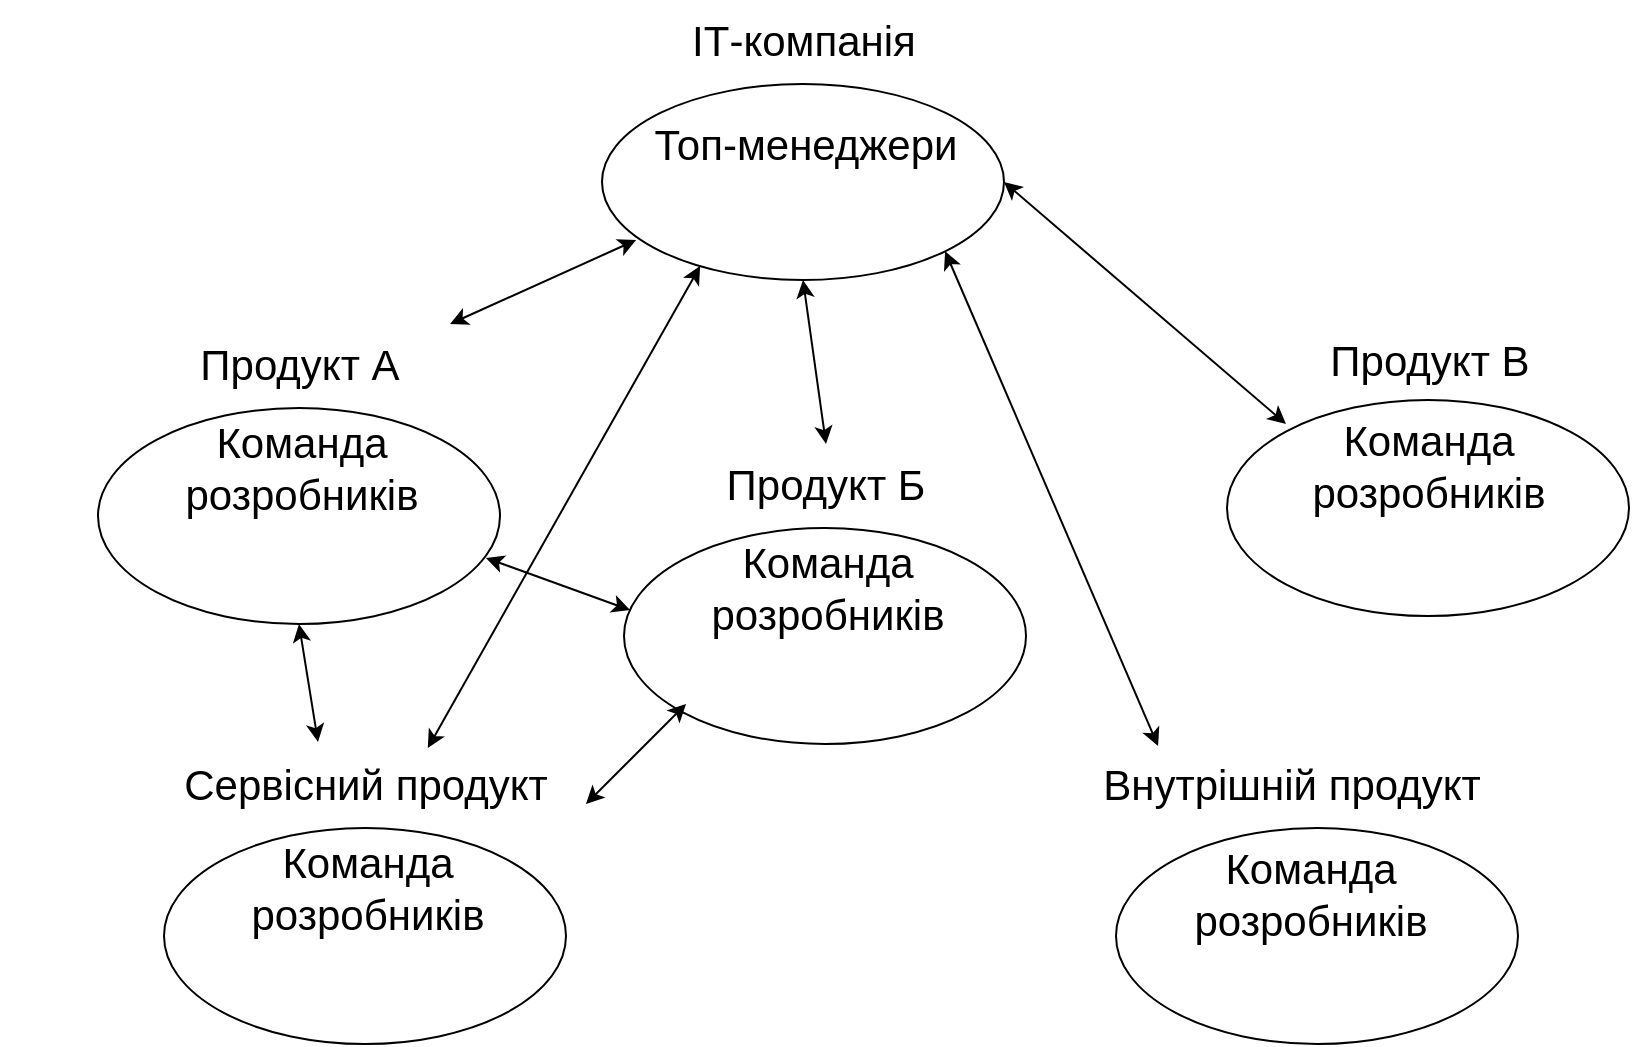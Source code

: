 <mxfile version="14.8.2" type="device"><diagram id="Mr37AvEEb6D1-q7etIoC" name="Page-1"><mxGraphModel dx="1695" dy="452" grid="1" gridSize="10" guides="1" tooltips="1" connect="1" arrows="1" fold="1" page="1" pageScale="1" pageWidth="827" pageHeight="1169" math="0" shadow="0"><root><mxCell id="0"/><mxCell id="1" parent="0"/><mxCell id="YqJcsELrhYyuY5SQTPbt-18" value="" style="ellipse;whiteSpace=wrap;html=1;fontSize=21;labelBackgroundColor=none;fillColor=none;" vertex="1" parent="1"><mxGeometry x="590.5" y="208" width="201" height="108" as="geometry"/></mxCell><mxCell id="YqJcsELrhYyuY5SQTPbt-10" value="" style="ellipse;whiteSpace=wrap;html=1;fontSize=21;labelBackgroundColor=none;fillColor=none;" vertex="1" parent="1"><mxGeometry x="26" y="212" width="201" height="108" as="geometry"/></mxCell><mxCell id="YqJcsELrhYyuY5SQTPbt-3" value="" style="ellipse;whiteSpace=wrap;html=1;fontSize=21;labelBackgroundColor=none;fillColor=none;" vertex="1" parent="1"><mxGeometry x="278" y="50" width="201" height="98" as="geometry"/></mxCell><mxCell id="YqJcsELrhYyuY5SQTPbt-1" value="Топ-менеджери" style="text;html=1;strokeColor=none;fillColor=none;align=center;verticalAlign=middle;whiteSpace=wrap;rounded=0;fontSize=21;" vertex="1" parent="1"><mxGeometry x="230" y="60" width="300" height="40" as="geometry"/></mxCell><mxCell id="YqJcsELrhYyuY5SQTPbt-2" value="" style="shape=image;html=1;verticalAlign=top;verticalLabelPosition=bottom;labelBackgroundColor=#ffffff;imageAspect=0;aspect=fixed;image=https://cdn4.iconfinder.com/data/icons/general-office/91/General_Office_32-128.png;fontSize=21;" vertex="1" parent="1"><mxGeometry x="350" y="96" width="50" height="50" as="geometry"/></mxCell><mxCell id="YqJcsELrhYyuY5SQTPbt-4" value="ІТ-компанія" style="text;html=1;strokeColor=none;fillColor=none;align=center;verticalAlign=middle;whiteSpace=wrap;rounded=0;fontSize=21;" vertex="1" parent="1"><mxGeometry x="229" y="8" width="300" height="40" as="geometry"/></mxCell><mxCell id="YqJcsELrhYyuY5SQTPbt-8" value="Продукт А" style="text;html=1;strokeColor=none;fillColor=none;align=center;verticalAlign=middle;whiteSpace=wrap;rounded=0;fontSize=21;" vertex="1" parent="1"><mxGeometry x="-23" y="170" width="300" height="40" as="geometry"/></mxCell><mxCell id="YqJcsELrhYyuY5SQTPbt-9" value="Команда&lt;br&gt;&lt;div&gt;розробників&lt;/div&gt;" style="text;html=1;strokeColor=none;fillColor=none;align=center;verticalAlign=middle;whiteSpace=wrap;rounded=0;fontSize=21;" vertex="1" parent="1"><mxGeometry x="-22" y="222" width="300" height="40" as="geometry"/></mxCell><mxCell id="YqJcsELrhYyuY5SQTPbt-11" value="" style="shape=image;html=1;verticalAlign=top;verticalLabelPosition=bottom;labelBackgroundColor=#ffffff;imageAspect=0;aspect=fixed;image=https://cdn4.iconfinder.com/data/icons/general-office/91/General_Office_32-128.png;fontSize=21;" vertex="1" parent="1"><mxGeometry x="98" y="268" width="50" height="50" as="geometry"/></mxCell><mxCell id="YqJcsELrhYyuY5SQTPbt-12" value="Продукт Б" style="text;html=1;strokeColor=none;fillColor=none;align=center;verticalAlign=middle;whiteSpace=wrap;rounded=0;fontSize=21;" vertex="1" parent="1"><mxGeometry x="240" y="230" width="300" height="40" as="geometry"/></mxCell><mxCell id="YqJcsELrhYyuY5SQTPbt-13" value="Команда&lt;br&gt;&lt;div&gt;розробників&lt;/div&gt;" style="text;html=1;strokeColor=none;fillColor=none;align=center;verticalAlign=middle;whiteSpace=wrap;rounded=0;fontSize=21;" vertex="1" parent="1"><mxGeometry x="241" y="282" width="300" height="40" as="geometry"/></mxCell><mxCell id="YqJcsELrhYyuY5SQTPbt-14" value="" style="ellipse;whiteSpace=wrap;html=1;fontSize=21;labelBackgroundColor=none;fillColor=none;" vertex="1" parent="1"><mxGeometry x="289" y="272" width="201" height="108" as="geometry"/></mxCell><mxCell id="YqJcsELrhYyuY5SQTPbt-15" value="" style="shape=image;html=1;verticalAlign=top;verticalLabelPosition=bottom;labelBackgroundColor=#ffffff;imageAspect=0;aspect=fixed;image=https://cdn4.iconfinder.com/data/icons/general-office/91/General_Office_32-128.png;fontSize=21;" vertex="1" parent="1"><mxGeometry x="361" y="328" width="50" height="50" as="geometry"/></mxCell><mxCell id="YqJcsELrhYyuY5SQTPbt-16" value="Продукт В" style="text;html=1;strokeColor=none;fillColor=none;align=center;verticalAlign=middle;whiteSpace=wrap;rounded=0;fontSize=21;" vertex="1" parent="1"><mxGeometry x="606.5" y="168" width="170" height="40" as="geometry"/></mxCell><mxCell id="YqJcsELrhYyuY5SQTPbt-17" value="Команда&lt;br&gt;&lt;div&gt;розробників&lt;/div&gt;" style="text;html=1;strokeColor=none;fillColor=none;align=center;verticalAlign=middle;whiteSpace=wrap;rounded=0;fontSize=21;" vertex="1" parent="1"><mxGeometry x="622" y="221" width="139" height="40" as="geometry"/></mxCell><mxCell id="YqJcsELrhYyuY5SQTPbt-19" value="" style="shape=image;html=1;verticalAlign=top;verticalLabelPosition=bottom;labelBackgroundColor=#ffffff;imageAspect=0;aspect=fixed;image=https://cdn4.iconfinder.com/data/icons/general-office/91/General_Office_32-128.png;fontSize=21;" vertex="1" parent="1"><mxGeometry x="662.5" y="264" width="50" height="50" as="geometry"/></mxCell><mxCell id="YqJcsELrhYyuY5SQTPbt-20" value="Внутрішній продукт" style="text;html=1;strokeColor=none;fillColor=none;align=center;verticalAlign=middle;whiteSpace=wrap;rounded=0;fontSize=21;" vertex="1" parent="1"><mxGeometry x="520" y="380" width="206" height="40" as="geometry"/></mxCell><mxCell id="YqJcsELrhYyuY5SQTPbt-21" value="Команда&lt;br&gt;&lt;div&gt;розробників&lt;/div&gt;" style="text;html=1;strokeColor=none;fillColor=none;align=center;verticalAlign=middle;whiteSpace=wrap;rounded=0;fontSize=21;" vertex="1" parent="1"><mxGeometry x="555.5" y="435" width="153" height="40" as="geometry"/></mxCell><mxCell id="YqJcsELrhYyuY5SQTPbt-22" value="" style="ellipse;whiteSpace=wrap;html=1;fontSize=21;labelBackgroundColor=none;fillColor=none;" vertex="1" parent="1"><mxGeometry x="535" y="422" width="201" height="108" as="geometry"/></mxCell><mxCell id="YqJcsELrhYyuY5SQTPbt-23" value="" style="shape=image;html=1;verticalAlign=top;verticalLabelPosition=bottom;labelBackgroundColor=#ffffff;imageAspect=0;aspect=fixed;image=https://cdn4.iconfinder.com/data/icons/general-office/91/General_Office_32-128.png;fontSize=21;" vertex="1" parent="1"><mxGeometry x="607" y="478" width="50" height="50" as="geometry"/></mxCell><mxCell id="YqJcsELrhYyuY5SQTPbt-24" value="Команда&lt;br&gt;&lt;div&gt;розробників&lt;/div&gt;" style="text;html=1;strokeColor=none;fillColor=none;align=center;verticalAlign=middle;whiteSpace=wrap;rounded=0;fontSize=21;" vertex="1" parent="1"><mxGeometry x="11" y="432" width="300" height="40" as="geometry"/></mxCell><mxCell id="YqJcsELrhYyuY5SQTPbt-25" value="" style="ellipse;whiteSpace=wrap;html=1;fontSize=21;labelBackgroundColor=none;fillColor=none;" vertex="1" parent="1"><mxGeometry x="59" y="422" width="201" height="108" as="geometry"/></mxCell><mxCell id="YqJcsELrhYyuY5SQTPbt-26" value="" style="shape=image;html=1;verticalAlign=top;verticalLabelPosition=bottom;labelBackgroundColor=#ffffff;imageAspect=0;aspect=fixed;image=https://cdn4.iconfinder.com/data/icons/general-office/91/General_Office_32-128.png;fontSize=21;" vertex="1" parent="1"><mxGeometry x="131" y="478" width="50" height="50" as="geometry"/></mxCell><mxCell id="YqJcsELrhYyuY5SQTPbt-27" value="Сервісний продукт" style="text;html=1;strokeColor=none;fillColor=none;align=center;verticalAlign=middle;whiteSpace=wrap;rounded=0;fontSize=21;" vertex="1" parent="1"><mxGeometry x="10" y="380" width="300" height="40" as="geometry"/></mxCell><mxCell id="YqJcsELrhYyuY5SQTPbt-28" value="" style="endArrow=classic;startArrow=classic;html=1;fontSize=21;fontColor=#000000;entryX=0.5;entryY=1;entryDx=0;entryDy=0;exitX=0.5;exitY=0;exitDx=0;exitDy=0;" edge="1" parent="1" source="YqJcsELrhYyuY5SQTPbt-12" target="YqJcsELrhYyuY5SQTPbt-3"><mxGeometry width="50" height="50" relative="1" as="geometry"><mxPoint x="280" y="260" as="sourcePoint"/><mxPoint x="330" y="210" as="targetPoint"/></mxGeometry></mxCell><mxCell id="YqJcsELrhYyuY5SQTPbt-29" value="" style="endArrow=classic;startArrow=classic;html=1;fontSize=21;fontColor=#000000;entryX=0.085;entryY=0.796;entryDx=0;entryDy=0;entryPerimeter=0;exitX=0.75;exitY=0;exitDx=0;exitDy=0;" edge="1" parent="1" source="YqJcsELrhYyuY5SQTPbt-8" target="YqJcsELrhYyuY5SQTPbt-3"><mxGeometry width="50" height="50" relative="1" as="geometry"><mxPoint x="280" y="260" as="sourcePoint"/><mxPoint x="330" y="210" as="targetPoint"/></mxGeometry></mxCell><mxCell id="YqJcsELrhYyuY5SQTPbt-30" value="" style="endArrow=classic;startArrow=classic;html=1;fontSize=21;fontColor=#000000;entryX=0.244;entryY=0.929;entryDx=0;entryDy=0;entryPerimeter=0;exitX=0.603;exitY=0.05;exitDx=0;exitDy=0;exitPerimeter=0;" edge="1" parent="1" source="YqJcsELrhYyuY5SQTPbt-27" target="YqJcsELrhYyuY5SQTPbt-3"><mxGeometry width="50" height="50" relative="1" as="geometry"><mxPoint x="280" y="260" as="sourcePoint"/><mxPoint x="330" y="210" as="targetPoint"/></mxGeometry></mxCell><mxCell id="YqJcsELrhYyuY5SQTPbt-31" value="" style="endArrow=classic;startArrow=classic;html=1;fontSize=21;fontColor=#000000;entryX=0.965;entryY=0.694;entryDx=0;entryDy=0;entryPerimeter=0;exitX=0.015;exitY=0.38;exitDx=0;exitDy=0;exitPerimeter=0;" edge="1" parent="1" source="YqJcsELrhYyuY5SQTPbt-14" target="YqJcsELrhYyuY5SQTPbt-10"><mxGeometry width="50" height="50" relative="1" as="geometry"><mxPoint x="280" y="360" as="sourcePoint"/><mxPoint x="330" y="310" as="targetPoint"/></mxGeometry></mxCell><mxCell id="YqJcsELrhYyuY5SQTPbt-32" value="" style="endArrow=classic;startArrow=classic;html=1;fontSize=21;fontColor=#000000;" edge="1" parent="1"><mxGeometry width="50" height="50" relative="1" as="geometry"><mxPoint x="270" y="410" as="sourcePoint"/><mxPoint x="320" y="360" as="targetPoint"/></mxGeometry></mxCell><mxCell id="YqJcsELrhYyuY5SQTPbt-33" value="" style="endArrow=classic;startArrow=classic;html=1;fontSize=21;fontColor=#000000;entryX=0.5;entryY=1;entryDx=0;entryDy=0;exitX=0.42;exitY=-0.025;exitDx=0;exitDy=0;exitPerimeter=0;" edge="1" parent="1" source="YqJcsELrhYyuY5SQTPbt-27" target="YqJcsELrhYyuY5SQTPbt-10"><mxGeometry width="50" height="50" relative="1" as="geometry"><mxPoint x="280" y="410" as="sourcePoint"/><mxPoint x="330" y="360" as="targetPoint"/></mxGeometry></mxCell><mxCell id="YqJcsELrhYyuY5SQTPbt-34" value="" style="endArrow=classic;startArrow=classic;html=1;fontSize=21;fontColor=#000000;entryX=1;entryY=0.5;entryDx=0;entryDy=0;" edge="1" parent="1" target="YqJcsELrhYyuY5SQTPbt-3"><mxGeometry width="50" height="50" relative="1" as="geometry"><mxPoint x="620" y="220" as="sourcePoint"/><mxPoint x="330" y="210" as="targetPoint"/></mxGeometry></mxCell><mxCell id="YqJcsELrhYyuY5SQTPbt-35" value="" style="endArrow=classic;startArrow=classic;html=1;fontSize=21;fontColor=#000000;entryX=1;entryY=1;entryDx=0;entryDy=0;exitX=0.175;exitY=0.025;exitDx=0;exitDy=0;exitPerimeter=0;" edge="1" parent="1" source="YqJcsELrhYyuY5SQTPbt-20" target="YqJcsELrhYyuY5SQTPbt-3"><mxGeometry width="50" height="50" relative="1" as="geometry"><mxPoint x="280" y="260" as="sourcePoint"/><mxPoint x="461" y="120" as="targetPoint"/></mxGeometry></mxCell></root></mxGraphModel></diagram></mxfile>